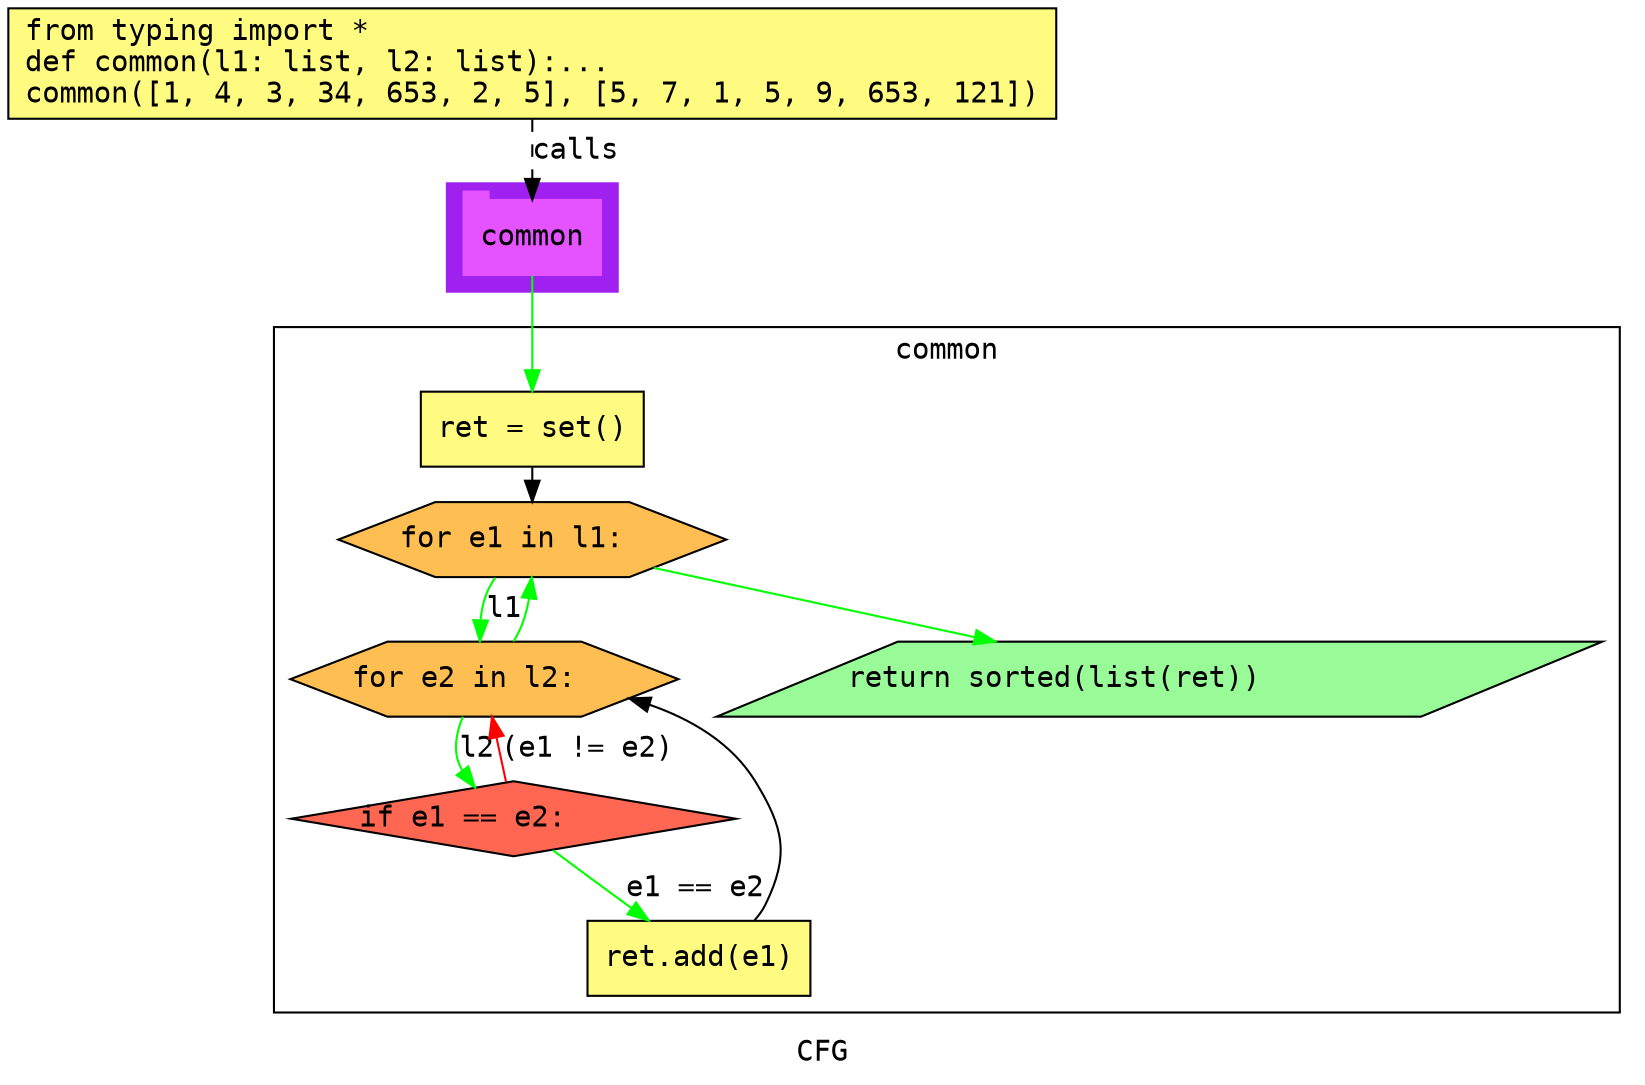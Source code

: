 digraph cluster792CFG {
	graph [bb="0,0,765.5,513",
		compound=True,
		fontname="DejaVu Sans Mono",
		label=CFG,
		lheight=0.21,
		lp="382.75,11.5",
		lwidth=0.35,
		pack=False,
		rankdir=TB,
		ranksep=0.02
	];
	node [fontname="DejaVu Sans Mono",
		label="\N"
	];
	edge [fontname="DejaVu Sans Mono"];
	subgraph cluster_1 {
		graph [bb="210.5,377,292.5,429",
			color=purple,
			compound=true,
			fontname="DejaVu Sans Mono",
			label="",
			rankdir=TB,
			ranksep=0.02,
			shape=tab,
			style=filled
		];
		node [fontname="DejaVu Sans Mono"];
		edge [fontname="DejaVu Sans Mono"];
		15	[color="#E552FF",
			height=0.5,
			label=common,
			linenum="[10]",
			pos="251.5,403",
			shape=tab,
			style=filled,
			width=0.91667];
	}
	subgraph cluster2common {
		graph [bb="127.5,31,757.5,360",
			compound=True,
			fontname="DejaVu Sans Mono",
			label=common,
			lheight=0.21,
			lp="442.5,348.5",
			lwidth=0.69,
			pack=False,
			rankdir=TB,
			ranksep=0.02
		];
		node [fontname="DejaVu Sans Mono"];
		edge [fontname="DejaVu Sans Mono"];
		subgraph cluster_3 {
			graph [color=purple,
				compound=true,
				fontname="DejaVu Sans Mono",
				label="",
				rankdir=TB,
				ranksep=0.02,
				shape=tab,
				style=filled
			];
			node [fontname="DejaVu Sans Mono"];
			edge [fontname="DejaVu Sans Mono"];
		}
		subgraph cluster_10 {
			graph [color=purple,
				compound=true,
				fontname="DejaVu Sans Mono",
				label="",
				rankdir=TB,
				ranksep=0.02,
				shape=tab,
				style=filled
			];
			node [fontname="DejaVu Sans Mono"];
			edge [fontname="DejaVu Sans Mono"];
		}
		3	[fillcolor="#FFFB81",
			height=0.5,
			label="ret = set()\l",
			linenum="[3]",
			pos="251.5,311",
			shape=rectangle,
			style="filled,solid",
			width=1.4861];
		5	[fillcolor="#FFBE52",
			height=0.5,
			label="for e1 in l1:\l",
			linenum="[4]",
			pos="251.5,258",
			shape=hexagon,
			style="filled,solid",
			width=2.585];
		3 -> 5	[color=black,
			pos="e,251.5,276.25 251.5,292.73 251.5,290.66 251.5,288.5 251.5,286.32"];
		6	[fillcolor="#FFBE52",
			height=0.5,
			label="for e2 in l2:\l",
			linenum="[5]",
			pos="228.5,191",
			shape=hexagon,
			style="filled,solid",
			width=2.585];
		5 -> 6	[color=green,
			label=l1,
			lp="234,224.5",
			pos="e,223.76,209.31 230.23,239.78 228.33,237.37 226.68,234.77 225.5,232 223.86,228.15 223.15,223.89 223.04,219.64"];
		7	[fillcolor="#98fb98",
			height=0.5,
			label="return sorted(list(ret))\l",
			linenum="[8]",
			pos="544.5,191",
			shape=parallelogram,
			style="filled,solid",
			width=5.6912];
		5 -> 7	[color=green,
			pos="e,467.67,209.04 309.04,244.24 351.45,234.83 409.86,221.87 457.9,211.21"];
		6 -> 5	[color=green,
			pos="e,251.22,239.8 242.46,209.11 244.03,211.65 245.44,214.31 246.5,217 248.08,221.03 249.19,225.45 249.97,229.83"];
		8	[fillcolor="#FF6752",
			height=0.5,
			label="if e1 == e2:\l",
			linenum="[6]",
			pos="242.5,124",
			shape=diamond,
			style="filled,solid",
			width=2.9617];
		6 -> 8	[color=green,
			label=l2,
			lp="221,157.5",
			pos="e,221.19,138.61 215.2,172.69 211.39,165.58 209.07,157.32 212.5,150 213.07,148.79 213.72,147.62 214.45,146.49"];
		8 -> 6	[color=red,
			label="(e1 != e2)",
			lp="278,157.5",
			pos="e,232.18,172.92 238.89,141.74 237.49,148.25 235.85,155.86 234.29,163.1"];
		10	[fillcolor="#FFFB81",
			height=0.5,
			label="ret.add(e1)\l",
			linenum="[7]",
			pos="331.5,57",
			shape=rectangle,
			style="filled,solid",
			width=1.4861];
		8 -> 10	[color=green,
			label="e1 == e2",
			lp="330,90.5",
			pos="e,307.36,75.159 261.43,108.85 271.77,101.16 284.8,91.51 296.5,83 297.38,82.363 298.26,81.718 299.16,81.068"];
		10 -> 6	[color=black,
			pos="e,298.05,181.78 358.19,75.302 360.3,77.644 362.14,80.212 363.5,83 375.04,106.65 372.28,119.58 358.5,142 347.24,160.31 328,171.69 \
307.73,178.74"];
	}
	1	[fillcolor="#FFFB81",
		height=0.73611,
		label="from typing import *\ldef common(l1: list, l2: list):...\lcommon([1, 4, 3, 34, 653, 2, 5], [5, 7, 1, 5, 9, 653, 121])\l",
		linenum="[1]",
		pos="251.5,486.5",
		shape=rectangle,
		style="filled,solid",
		width=6.9861];
	1 -> 15	[label=calls,
		lp="272.5,444.5",
		pos="e,251.5,421.13 251.5,459.71 251.5,450.66 251.5,440.47 251.5,431.3",
		style=dashed];
	15 -> 3	[color=green,
		pos="e,251.5,329.3 251.5,384.65 251.5,371.82 251.5,354.11 251.5,339.38"];
}
